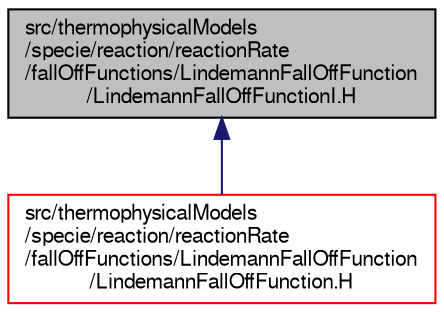 digraph "src/thermophysicalModels/specie/reaction/reactionRate/fallOffFunctions/LindemannFallOffFunction/LindemannFallOffFunctionI.H"
{
  bgcolor="transparent";
  edge [fontname="FreeSans",fontsize="10",labelfontname="FreeSans",labelfontsize="10"];
  node [fontname="FreeSans",fontsize="10",shape=record];
  Node1 [label="src/thermophysicalModels\l/specie/reaction/reactionRate\l/fallOffFunctions/LindemannFallOffFunction\l/LindemannFallOffFunctionI.H",height=0.2,width=0.4,color="black", fillcolor="grey75", style="filled", fontcolor="black"];
  Node1 -> Node2 [dir="back",color="midnightblue",fontsize="10",style="solid",fontname="FreeSans"];
  Node2 [label="src/thermophysicalModels\l/specie/reaction/reactionRate\l/fallOffFunctions/LindemannFallOffFunction\l/LindemannFallOffFunction.H",height=0.2,width=0.4,color="red",URL="$a16478.html"];
}
